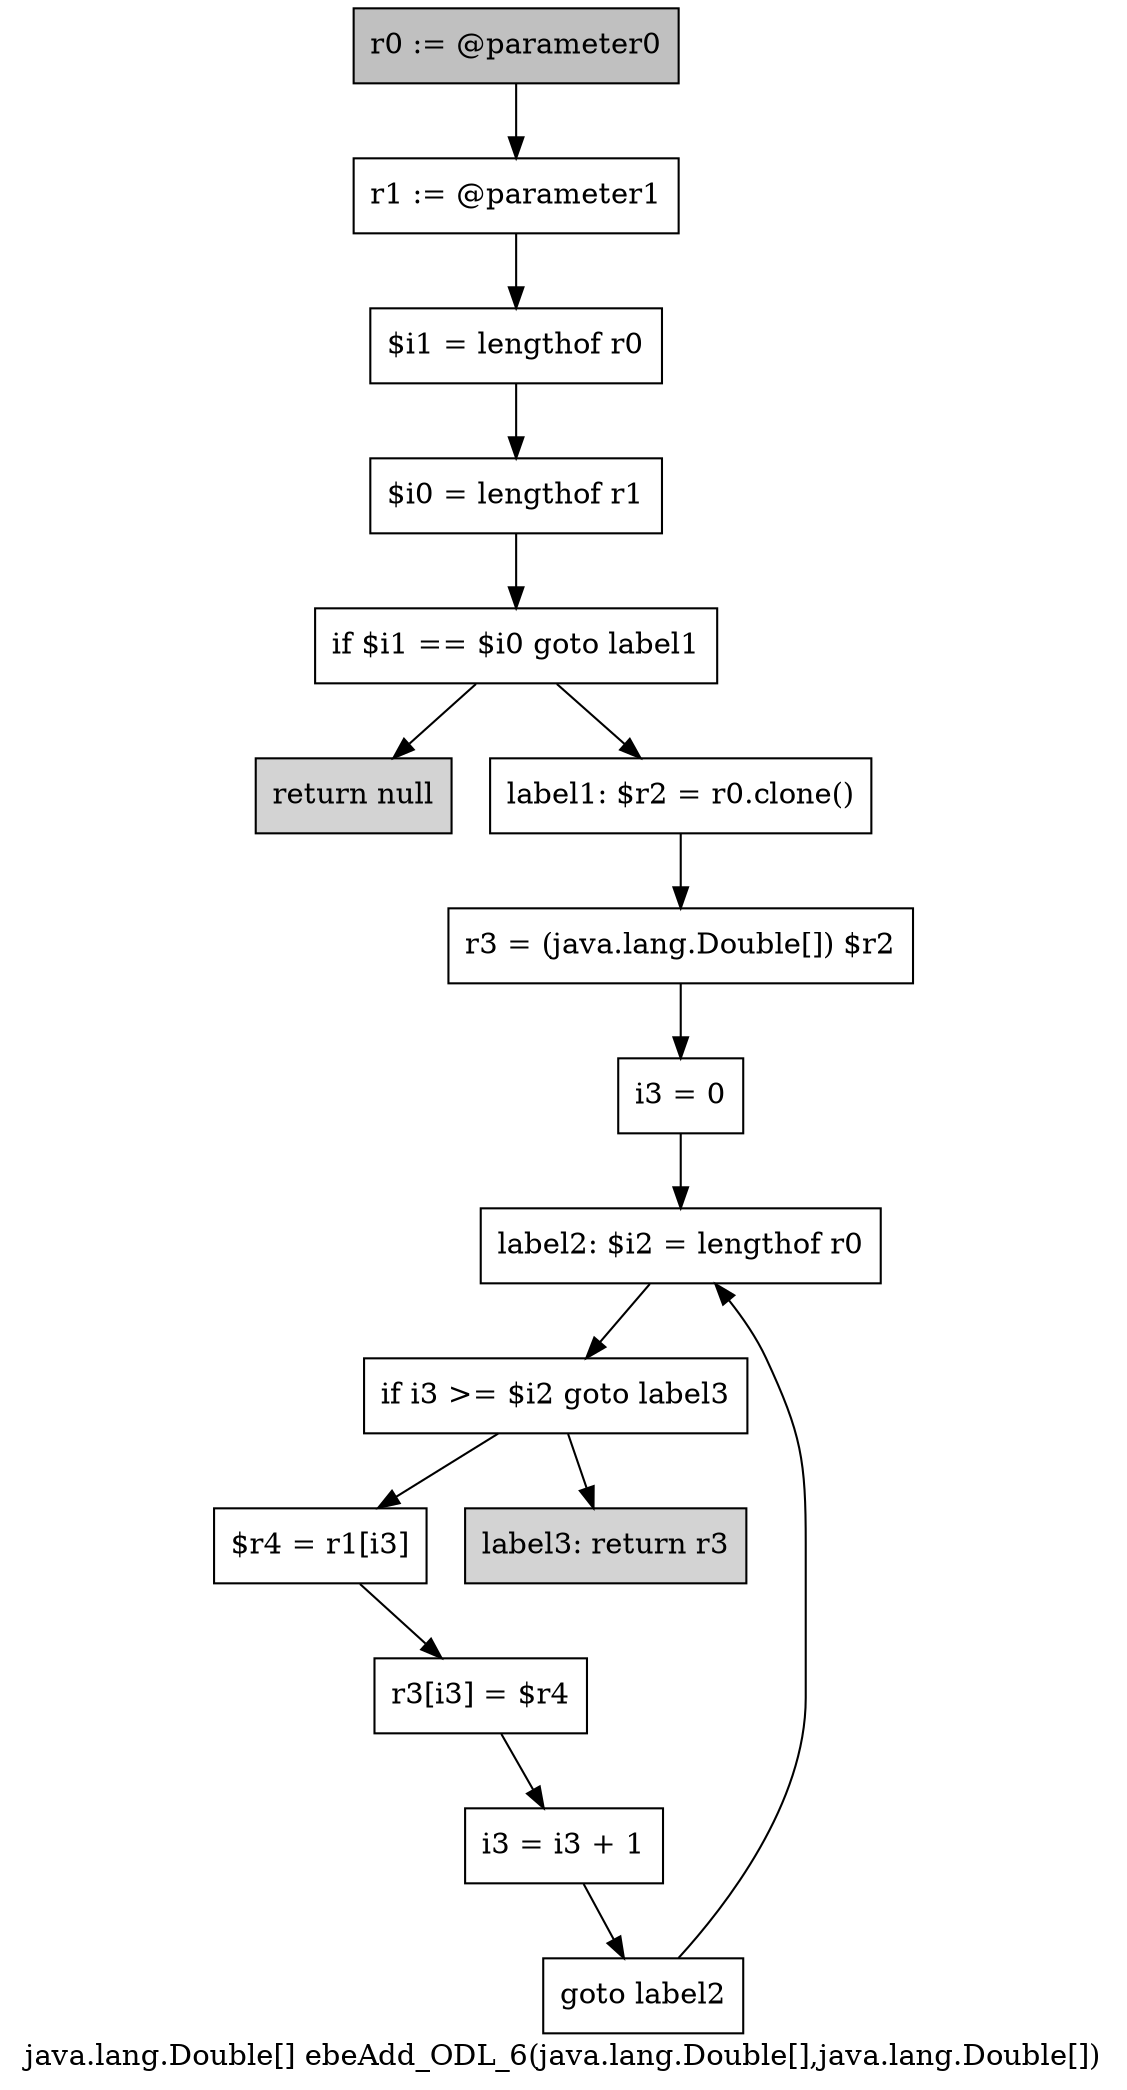 digraph "java.lang.Double[] ebeAdd_ODL_6(java.lang.Double[],java.lang.Double[])" {
    label="java.lang.Double[] ebeAdd_ODL_6(java.lang.Double[],java.lang.Double[])";
    node [shape=box];
    "0" [style=filled,fillcolor=gray,label="r0 := @parameter0",];
    "1" [label="r1 := @parameter1",];
    "0"->"1";
    "2" [label="$i1 = lengthof r0",];
    "1"->"2";
    "3" [label="$i0 = lengthof r1",];
    "2"->"3";
    "4" [label="if $i1 == $i0 goto label1",];
    "3"->"4";
    "5" [style=filled,fillcolor=lightgray,label="return null",];
    "4"->"5";
    "6" [label="label1: $r2 = r0.clone()",];
    "4"->"6";
    "7" [label="r3 = (java.lang.Double[]) $r2",];
    "6"->"7";
    "8" [label="i3 = 0",];
    "7"->"8";
    "9" [label="label2: $i2 = lengthof r0",];
    "8"->"9";
    "10" [label="if i3 >= $i2 goto label3",];
    "9"->"10";
    "11" [label="$r4 = r1[i3]",];
    "10"->"11";
    "15" [style=filled,fillcolor=lightgray,label="label3: return r3",];
    "10"->"15";
    "12" [label="r3[i3] = $r4",];
    "11"->"12";
    "13" [label="i3 = i3 + 1",];
    "12"->"13";
    "14" [label="goto label2",];
    "13"->"14";
    "14"->"9";
}
